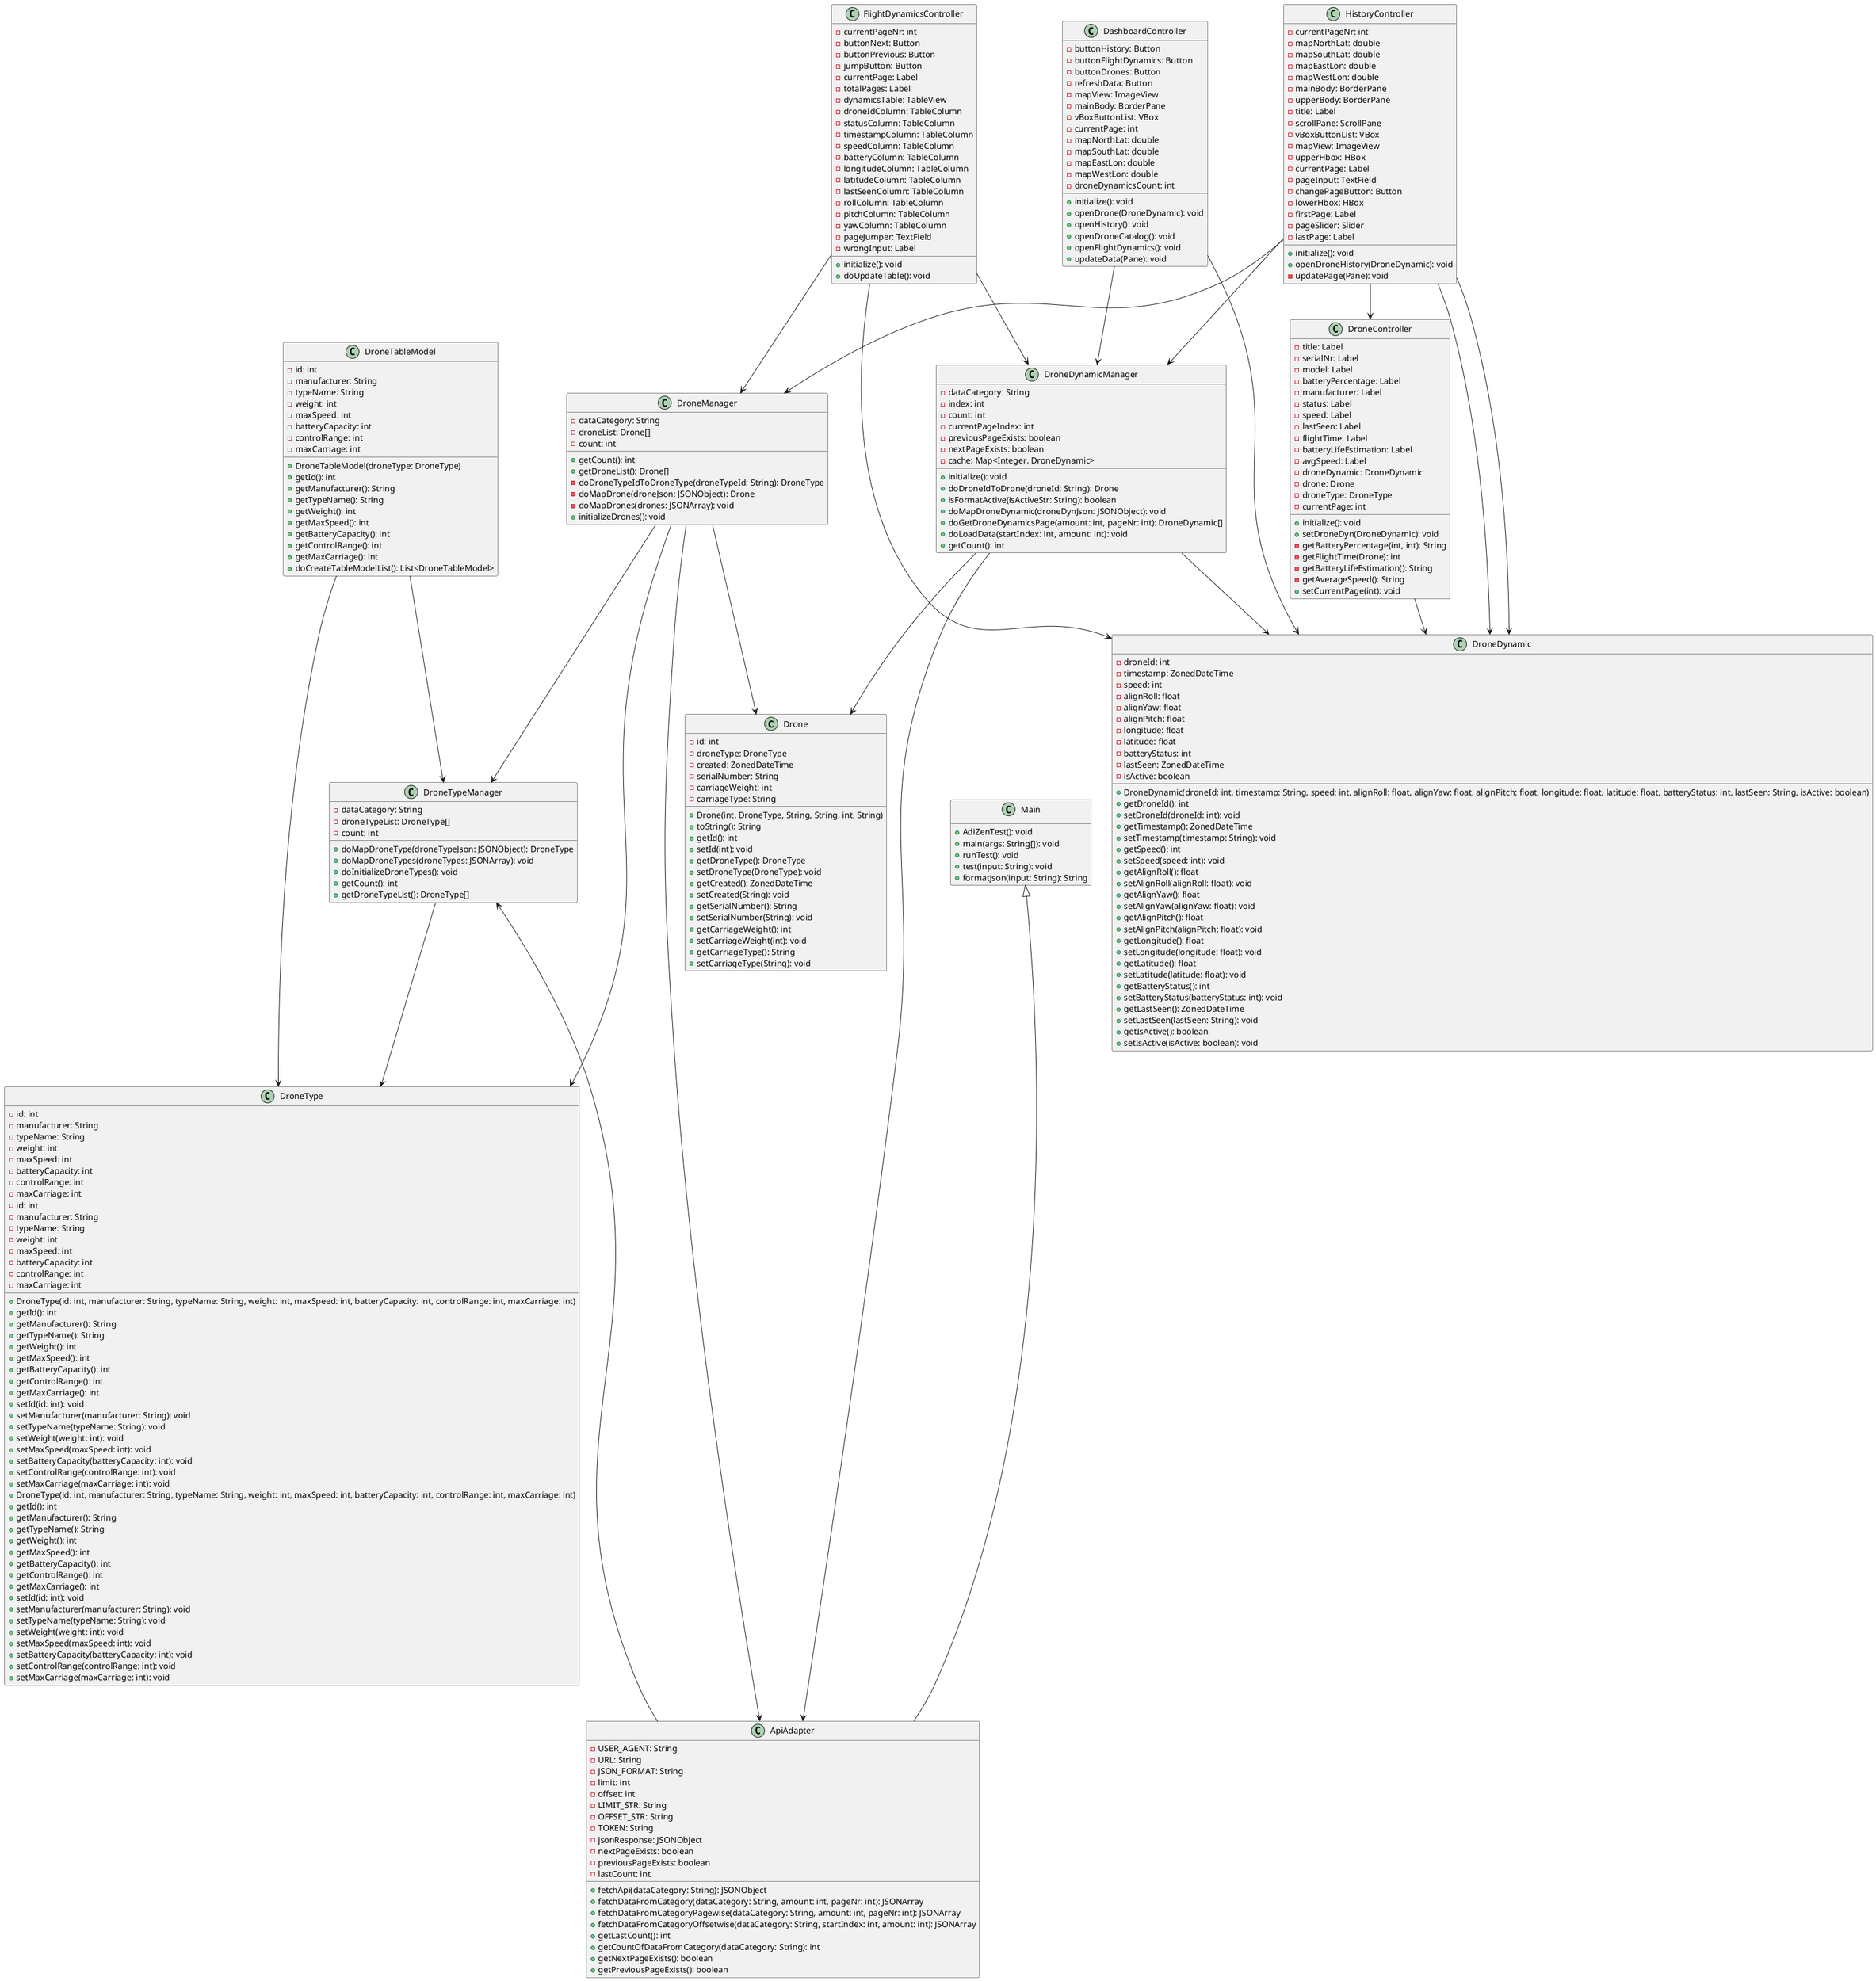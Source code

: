 @startuml

class Drone {
    - id: int
    - droneType: DroneType
    - created: ZonedDateTime
    - serialNumber: String
    - carriageWeight: int
    - carriageType: String

    + Drone(int, DroneType, String, String, int, String)
    + toString(): String
    + getId(): int
    + setId(int): void
    + getDroneType(): DroneType
    + setDroneType(DroneType): void
    + getCreated(): ZonedDateTime
    + setCreated(String): void
    + getSerialNumber(): String
    + setSerialNumber(String): void
    + getCarriageWeight(): int
    + setCarriageWeight(int): void
    + getCarriageType(): String
    + setCarriageType(String): void
}

class DroneDynamic {
    -droneId: int
    -timestamp: ZonedDateTime
    -speed: int
    -alignRoll: float
    -alignYaw: float
    -alignPitch: float
    -longitude: float
    -latitude: float
    -batteryStatus: int
    -lastSeen: ZonedDateTime
    -isActive: boolean

    +DroneDynamic(droneId: int, timestamp: String, speed: int, alignRoll: float, alignYaw: float, alignPitch: float, longitude: float, latitude: float, batteryStatus: int, lastSeen: String, isActive: boolean)
    +getDroneId(): int
    +setDroneId(droneId: int): void
    +getTimestamp(): ZonedDateTime
    +setTimestamp(timestamp: String): void
    +getSpeed(): int
    +setSpeed(speed: int): void
    +getAlignRoll(): float
    +setAlignRoll(alignRoll: float): void
    +getAlignYaw(): float
    +setAlignYaw(alignYaw: float): void
    +getAlignPitch(): float
    +setAlignPitch(alignPitch: float): void
    +getLongitude(): float
    +setLongitude(longitude: float): void
    +getLatitude(): float
    +setLatitude(latitude: float): void
    +getBatteryStatus(): int
    +setBatteryStatus(batteryStatus: int): void
    +getLastSeen(): ZonedDateTime
    +setLastSeen(lastSeen: String): void
    +getIsActive(): boolean
    +setIsActive(isActive: boolean): void
}

class DroneManager {
    - dataCategory: String
    - droneList: Drone[]
    - count: int
    + getCount(): int
    + getDroneList(): Drone[]
    - doDroneTypeIdToDroneType(droneTypeId: String): DroneType
    - doMapDrone(droneJson: JSONObject): Drone
    - doMapDrones(drones: JSONArray): void
    + initializeDrones(): void
}

class DroneDynamicManager {
    - dataCategory: String
    - index: int
    - count: int
    - currentPageIndex: int
    - previousPageExists: boolean
    - nextPageExists: boolean
    - cache: Map<Integer, DroneDynamic>

    + initialize(): void
    + doDroneIdToDrone(droneId: String): Drone
    + isFormatActive(isActiveStr: String): boolean
    + doMapDroneDynamic(droneDynJson: JSONObject): void
    + doGetDroneDynamicsPage(amount: int, pageNr: int): DroneDynamic[]
    + doLoadData(startIndex: int, amount: int): void
    + getCount(): int
}

class DroneType {
    - id: int
    - manufacturer: String
    - typeName: String
    - weight: int
    - maxSpeed: int
    - batteryCapacity: int
    - controlRange: int
    - maxCarriage: int
    + DroneType(id: int, manufacturer: String, typeName: String, weight: int, maxSpeed: int, batteryCapacity: int, controlRange: int, maxCarriage: int)
    + getId(): int
    + getManufacturer(): String
    + getTypeName(): String
    + getWeight(): int
    + getMaxSpeed(): int
    + getBatteryCapacity(): int
    + getControlRange(): int
    + getMaxCarriage(): int
    + setId(id: int): void
    + setManufacturer(manufacturer: String): void
    + setTypeName(typeName: String): void
    + setWeight(weight: int): void
    + setMaxSpeed(maxSpeed: int): void
    + setBatteryCapacity(batteryCapacity: int): void
    + setControlRange(controlRange: int): void
    + setMaxCarriage(maxCarriage: int): void
}

class ApiAdapter {
    -USER_AGENT: String
    -URL: String
    -JSON_FORMAT: String
    -limit: int
    -offset: int
    -LIMIT_STR: String
    -OFFSET_STR: String
    -TOKEN: String
    -jsonResponse: JSONObject
    -nextPageExists: boolean
    -previousPageExists: boolean
    -lastCount: int

    +fetchApi(dataCategory: String): JSONObject
    +fetchDataFromCategory(dataCategory: String, amount: int, pageNr: int): JSONArray
    +fetchDataFromCategoryPagewise(dataCategory: String, amount: int, pageNr: int): JSONArray
    +fetchDataFromCategoryOffsetwise(dataCategory: String, startIndex: int, amount: int): JSONArray
    +getLastCount(): int
    +getCountOfDataFromCategory(dataCategory: String): int
    +getNextPageExists(): boolean
    +getPreviousPageExists(): boolean
}

class DroneTableModel {
    - id: int
    - manufacturer: String
    - typeName: String
    - weight: int
    - maxSpeed: int
    - batteryCapacity: int
    - controlRange: int
    - maxCarriage: int
    + DroneTableModel(droneType: DroneType)
    + getId(): int
    + getManufacturer(): String
    + getTypeName(): String
    + getWeight(): int
    + getMaxSpeed(): int
    + getBatteryCapacity(): int
    + getControlRange(): int
    + getMaxCarriage(): int
    + doCreateTableModelList(): List<DroneTableModel>
}

class FlightDynamicsController {
    - currentPageNr: int
    - buttonNext: Button
    - buttonPrevious: Button
    - jumpButton: Button
    - currentPage: Label
    - totalPages: Label
    - dynamicsTable: TableView
    - droneIdColumn: TableColumn
    - statusColumn: TableColumn
    - timestampColumn: TableColumn
    - speedColumn: TableColumn
    - batteryColumn: TableColumn
    - longitudeColumn: TableColumn
    - latitudeColumn: TableColumn
    - lastSeenColumn: TableColumn
    - rollColumn: TableColumn
    - pitchColumn: TableColumn
    - yawColumn: TableColumn
    - pageJumper: TextField
    - wrongInput: Label
    + initialize(): void
    + doUpdateTable(): void
}

class DroneType {
    -id: int
    -manufacturer: String
    -typeName: String
    -weight: int
    -maxSpeed: int
    -batteryCapacity: int
    -controlRange: int
    -maxCarriage: int

    +DroneType(id: int, manufacturer: String, typeName: String, weight: int, maxSpeed: int, batteryCapacity: int, controlRange: int, maxCarriage: int)
    +getId(): int
    +getManufacturer(): String
    +getTypeName(): String
    +getWeight(): int
    +getMaxSpeed(): int
    +getBatteryCapacity(): int
    +getControlRange(): int
    +getMaxCarriage(): int
    +setId(id: int): void
    +setManufacturer(manufacturer: String): void
    +setTypeName(typeName: String): void
    +setWeight(weight: int): void
    +setMaxSpeed(maxSpeed: int): void
    +setBatteryCapacity(batteryCapacity: int): void
    +setControlRange(controlRange: int): void
    +setMaxCarriage(maxCarriage: int): void
}

class DashboardController {
    -buttonHistory: Button
    -buttonFlightDynamics: Button
    -buttonDrones: Button
    -refreshData: Button
    -mapView: ImageView
    -mainBody: BorderPane
    -vBoxButtonList: VBox
    -currentPage: int
    -mapNorthLat: double
    -mapSouthLat: double
    -mapEastLon: double
    -mapWestLon: double
    -droneDynamicsCount: int

    +initialize(): void
    +openDrone(DroneDynamic): void
    +openHistory(): void
    +openDroneCatalog(): void
    +openFlightDynamics(): void
    +updateData(Pane): void
}


class DroneController {
    - title: Label
    - serialNr: Label
    - model: Label
    - batteryPercentage: Label
    - manufacturer: Label
    - status: Label
    - speed: Label
    - lastSeen: Label
    - flightTime: Label
    - batteryLifeEstimation: Label
    - avgSpeed: Label
    - droneDynamic: DroneDynamic
    - drone: Drone
    - droneType: DroneType
    - currentPage: int

    + initialize(): void
    + setDroneDyn(DroneDynamic): void
    - getBatteryPercentage(int, int): String
    - getFlightTime(Drone): int
    - getBatteryLifeEstimation(): String
    - getAverageSpeed(): String
    + setCurrentPage(int): void
}

class DroneTypeManager {
    - dataCategory: String
    - droneTypeList: DroneType[]
    - count: int
    + doMapDroneType(droneTypeJson: JSONObject): DroneType
    + doMapDroneTypes(droneTypes: JSONArray): void
    + doInitializeDroneTypes(): void
    + getCount(): int
    + getDroneTypeList(): DroneType[]
}

class HistoryController {
    - currentPageNr: int
    - mapNorthLat: double
    - mapSouthLat: double
    - mapEastLon: double
    - mapWestLon: double
    - mainBody: BorderPane
    - upperBody: BorderPane
    - title: Label
    - scrollPane: ScrollPane
    - vBoxButtonList: VBox
    - mapView: ImageView
    - upperHbox: HBox
    - currentPage: Label
    - pageInput: TextField
    - changePageButton: Button
    - lowerHbox: HBox
    - firstPage: Label
    - pageSlider: Slider
    - lastPage: Label
    + initialize(): void
    + openDroneHistory(DroneDynamic): void
    - updatePage(Pane): void
}

class Main {
    +AdiZenTest(): void
    +main(args: String[]): void
    +runTest(): void
    +test(input: String): void
    +formatJson(input: String): String
}

Main <|--- ApiAdapter

DroneTypeManager <--- ApiAdapter
DashboardController --> DroneDynamicManager
DashboardController --> DroneDynamic
DroneController --> DroneDynamic

DroneDynamicManager --> ApiAdapter
DroneDynamicManager --> Drone
DroneDynamicManager --> DroneDynamic

DroneManager --> DroneType
DroneManager --> DroneTypeManager
DroneManager --> Drone
DroneManager --> ApiAdapter

DroneTableModel --> DroneType
DroneTableModel --> DroneTypeManager 

DroneTypeManager --> DroneType

FlightDynamicsController --> DroneDynamicManager
FlightDynamicsController --> DroneManager
FlightDynamicsController --> DroneDynamic

HistoryController --> DroneDynamicManager
HistoryController --> DroneManager
HistoryController --> DroneDynamic
HistoryController --> DroneController
HistoryController --> DroneDynamic

@enduml
